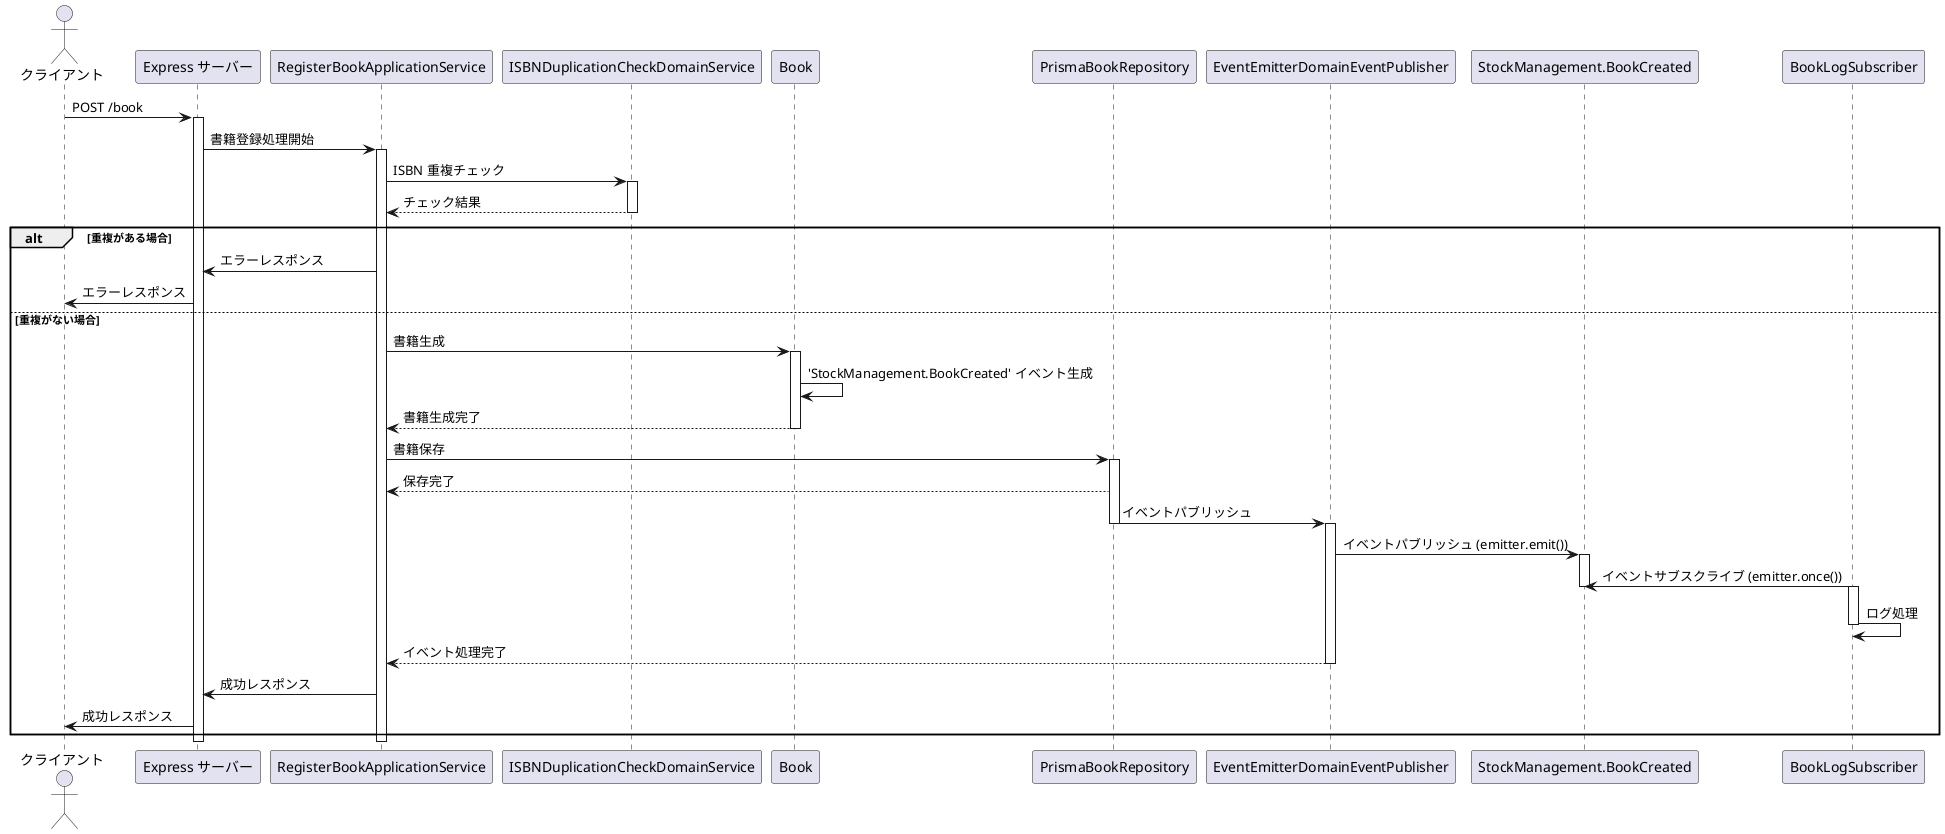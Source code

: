 @startuml
actor クライアント
participant "Express サーバー" as Express
participant "RegisterBookApplicationService" as RegisterService
participant "ISBNDuplicationCheckDomainService" as ISBNDuplicateCheck
participant "Book" as BookAggregate
participant "PrismaBookRepository" as PrismaRepo
participant "EventEmitterDomainEventPublisher" as EventPublisher
participant "StockManagement.BookCreated" as Topic
participant "BookLogSubscriber" as LogSubscriber

クライアント -> Express : POST /book
activate Express

Express -> RegisterService : 書籍登録処理開始
activate RegisterService

RegisterService -> ISBNDuplicateCheck : ISBN 重複チェック
activate ISBNDuplicateCheck
ISBNDuplicateCheck --> RegisterService : チェック結果
deactivate ISBNDuplicateCheck

alt 重複がある場合
    RegisterService -> Express : エラーレスポンス
    Express -> クライアント : エラーレスポンス
else 重複がない場合
    RegisterService -> BookAggregate : 書籍生成
    activate BookAggregate

    BookAggregate -> BookAggregate : 'StockManagement.BookCreated' イベント生成
    BookAggregate --> RegisterService : 書籍生成完了
    deactivate BookAggregate

    RegisterService -> PrismaRepo : 書籍保存
    activate PrismaRepo
    PrismaRepo --> RegisterService : 保存完了

    ' イベントパブリッシュ
    PrismaRepo -> EventPublisher : イベントパブリッシュ
    deactivate PrismaRepo
    activate EventPublisher
    EventPublisher -> Topic : イベントパブリッシュ (emitter.emit())
    activate Topic


    Topic <- LogSubscriber : イベントサブスクライブ (emitter.once())
    deactivate Topic
    activate LogSubscriber
    LogSubscriber -> LogSubscriber : ログ処理
    deactivate LogSubscriber

    EventPublisher --> RegisterService : イベント処理完了
    deactivate EventPublisher
    RegisterService -> Express : 成功レスポンス
    Express -> クライアント : 成功レスポンス
end

deactivate RegisterService
deactivate Express
@enduml
